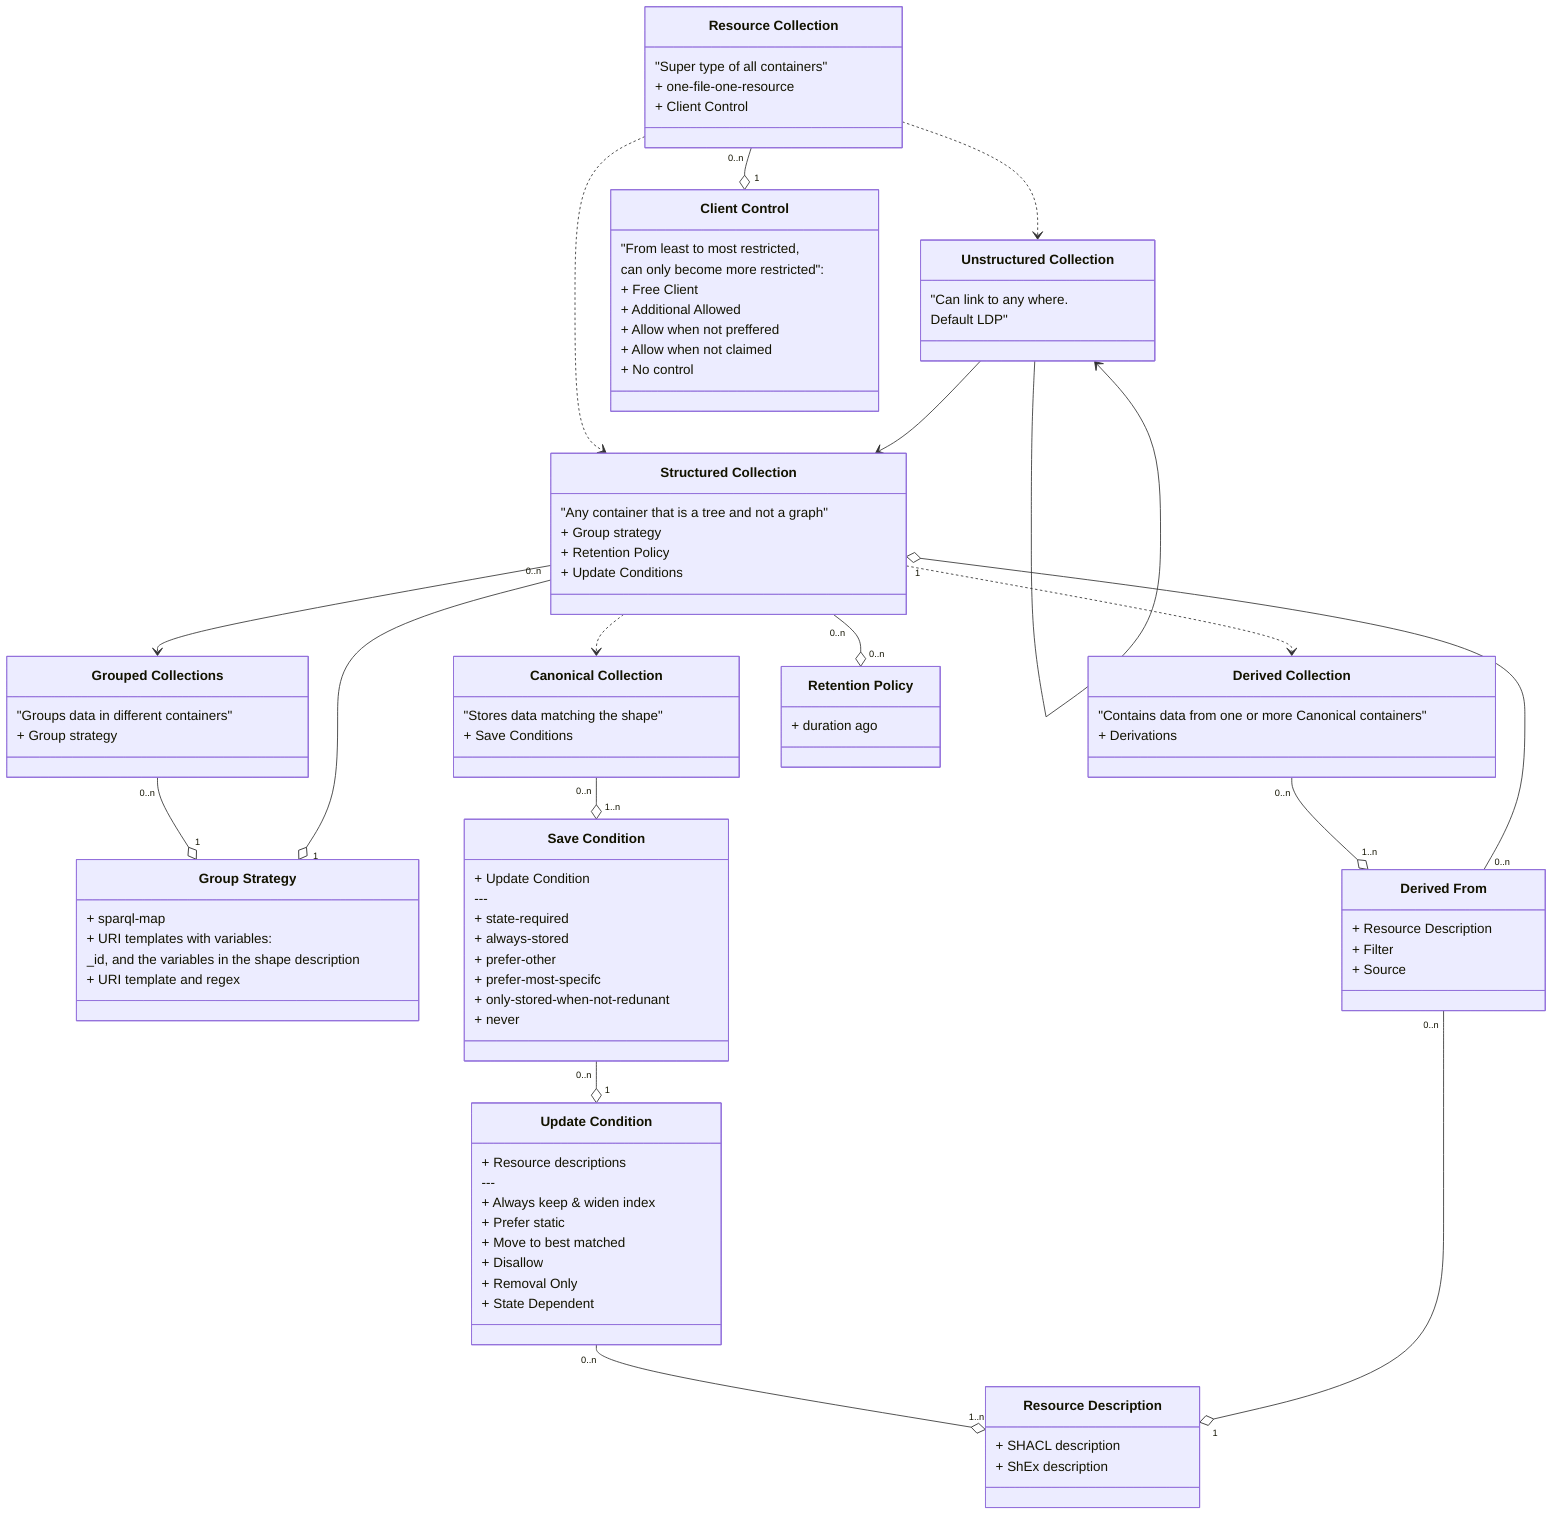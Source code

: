 classDiagram
  direction TB
  C ..> UC
  C ..> SC
  class C["Resource Collection"] {
    "Super type of all containers"
    + one-file-one-resource
    + Client Control
  }

  UC --> UC
  UC --> SC
  class UC["Unstructured Collection"] {
    "Can link to any where.
    Default LDP"
  }

  SC --> GC
  class GC["Grouped Collections"] {
    "Groups data in different containers"
    + Group strategy
  }

  GC "0..n" --o "1" GS
  class GS["Group Strategy"] {
    + sparql-map
    + URI templates with variables:
    _id, and the variables in the shape description
    + URI template and regex
  }

  SC ..> CC
  SC ..> DC
  SC "0..n" --o "1" GS
  DF "0..n" --o "1" SC 
  class SC["Structured Collection"] {
    "Any container that is a tree and not a graph"
    + Group strategy
    + Retention Policy
    + Update Conditions
  }
 
  class CC["Canonical Collection"] {
    "Stores data matching the shape"
    + Save Conditions
  }

  class DC["Derived Collection"] {
    "Contains data from one or more Canonical containers"
    + Derivations
  }

  CC "0..n" --o "1..n" SaveCond
  class SaveCond["Save Condition"] {
    + Update Condition
    ---
    + state-required
    + always-stored
    + prefer-other
    + prefer-most-specifc
    + only-stored-when-not-redunant
    + never
  }

  UCond "0..n" --o "1..n" RD
  DF "0..n" --o "1" RD
  class RD["Resource Description"] {
    + SHACL description
    + ShEx description
  }

  DC "0..n" --o "1..n" DF
  class DF["Derived From"] {
    + Resource Description
    + Filter
    + Source
  }

  SC "0..n" --o "0..n" RP
  class RP["Retention Policy"] {
    + duration ago 
  }

  SaveCond "0..n" --o "1" UCond
  class UCond["Update Condition"] {
    + Resource descriptions
    ---
    + Always keep & widen index
    + Prefer static
    + Move to best matched
    + Disallow
    + Removal Only
    + State Dependent
  }

  C "0..n" --o "1" CControl
  class CControl["Client Control"] {
    "From least to most restricted,
    can only become more restricted":
    + Free Client
    + Additional Allowed
    + Allow when not preffered
    + Allow when not claimed
    + No control
  }